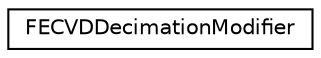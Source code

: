 digraph "Graphical Class Hierarchy"
{
  edge [fontname="Helvetica",fontsize="10",labelfontname="Helvetica",labelfontsize="10"];
  node [fontname="Helvetica",fontsize="10",shape=record];
  rankdir="LR";
  Node1 [label="FECVDDecimationModifier",height=0.2,width=0.4,color="black", fillcolor="white", style="filled",URL="$class_f_e_c_v_d_decimation_modifier.html"];
}
